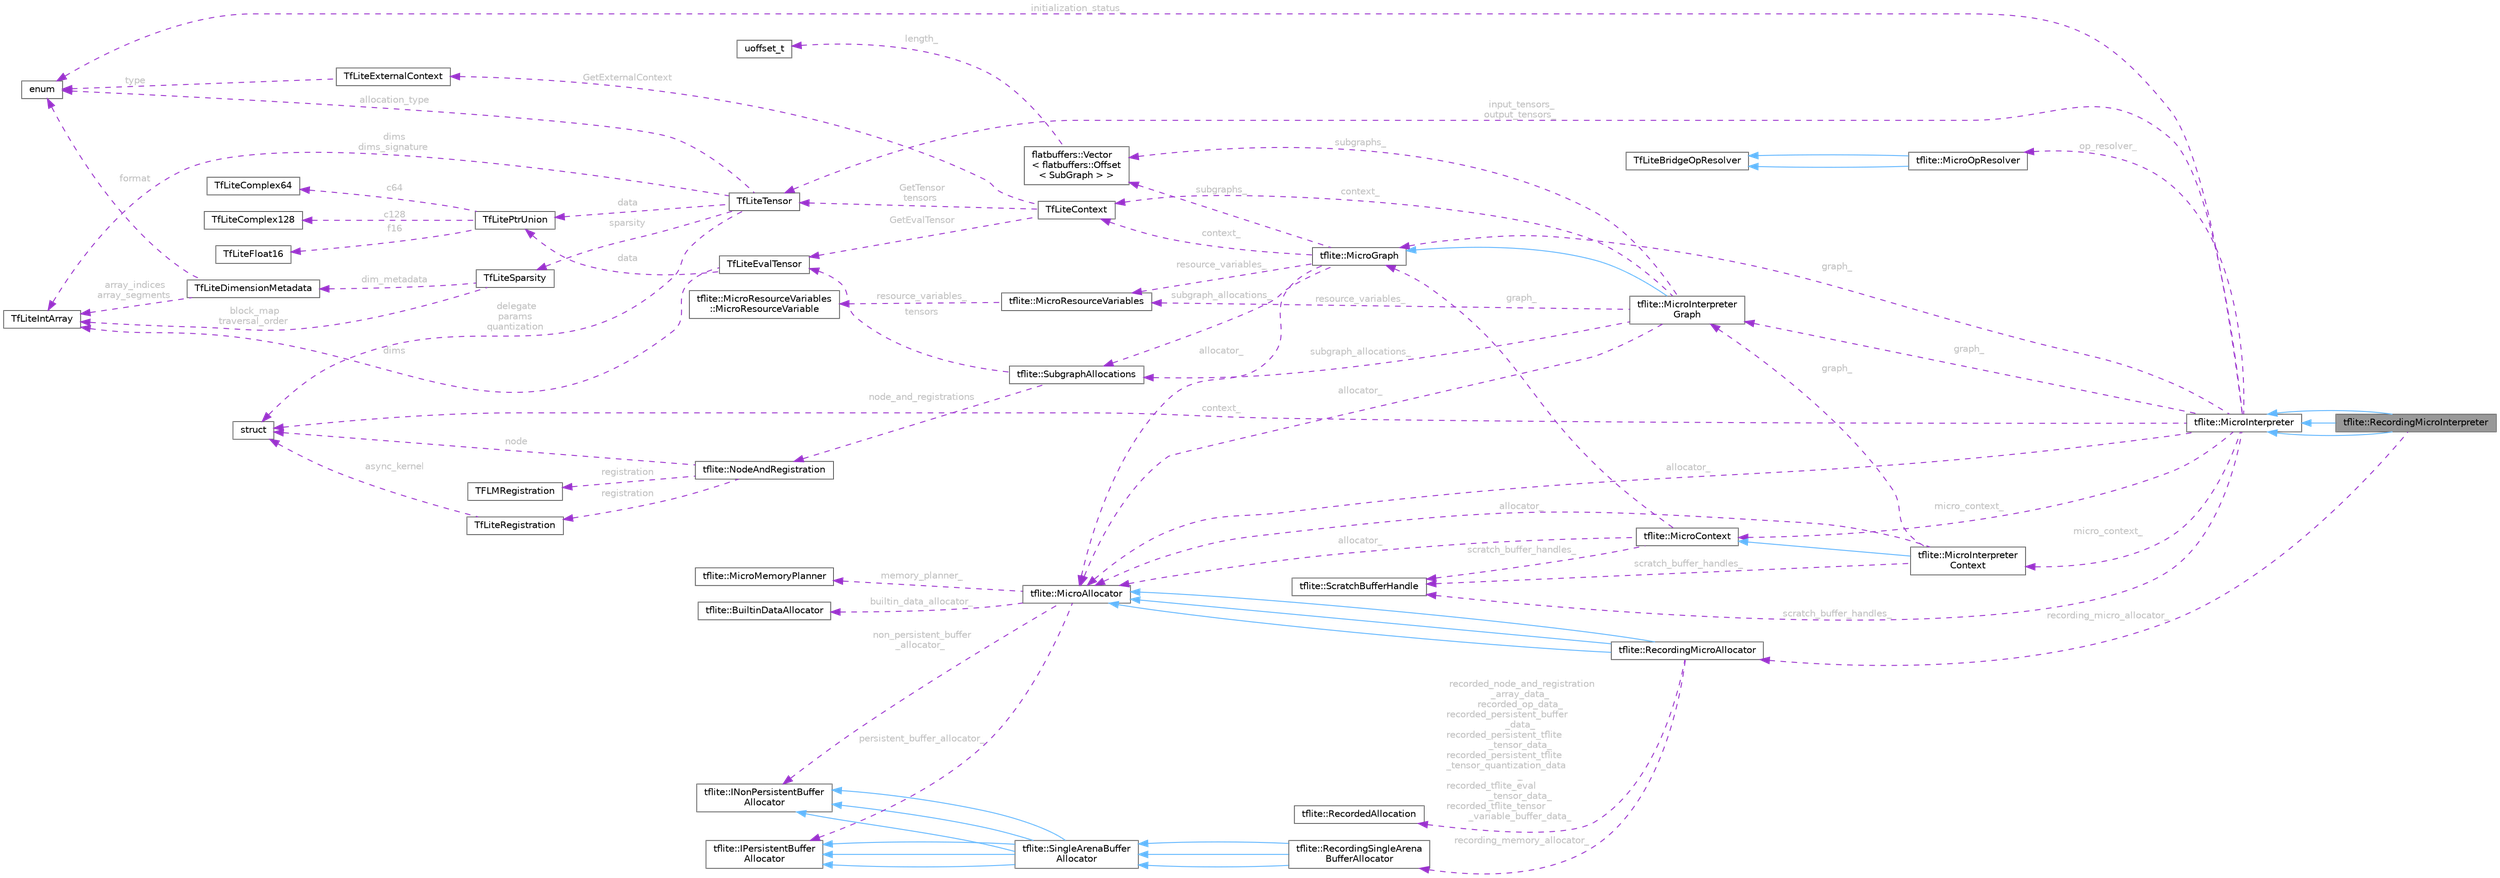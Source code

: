 digraph "tflite::RecordingMicroInterpreter"
{
 // LATEX_PDF_SIZE
  bgcolor="transparent";
  edge [fontname=Helvetica,fontsize=10,labelfontname=Helvetica,labelfontsize=10];
  node [fontname=Helvetica,fontsize=10,shape=box,height=0.2,width=0.4];
  rankdir="LR";
  Node1 [id="Node000001",label="tflite::RecordingMicroInterpreter",height=0.2,width=0.4,color="gray40", fillcolor="grey60", style="filled", fontcolor="black",tooltip=" "];
  Node2 -> Node1 [id="edge79_Node000001_Node000002",dir="back",color="steelblue1",style="solid",tooltip=" "];
  Node2 [id="Node000002",label="tflite::MicroInterpreter",height=0.2,width=0.4,color="gray40", fillcolor="white", style="filled",URL="$classtflite_1_1_micro_interpreter.html",tooltip=" "];
  Node3 -> Node2 [id="edge80_Node000002_Node000003",dir="back",color="darkorchid3",style="dashed",tooltip=" ",label=" op_resolver_",fontcolor="grey" ];
  Node3 [id="Node000003",label="tflite::MicroOpResolver",height=0.2,width=0.4,color="gray40", fillcolor="white", style="filled",URL="$classtflite_1_1_micro_op_resolver.html",tooltip=" "];
  Node4 -> Node3 [id="edge81_Node000003_Node000004",dir="back",color="steelblue1",style="solid",tooltip=" "];
  Node4 [id="Node000004",label="TfLiteBridgeOpResolver",height=0.2,width=0.4,color="gray40", fillcolor="white", style="filled",URL="$classtflite_1_1_op_resolver.html",tooltip=" "];
  Node4 -> Node3 [id="edge82_Node000003_Node000004",dir="back",color="steelblue1",style="solid",tooltip=" "];
  Node5 -> Node2 [id="edge83_Node000002_Node000005",dir="back",color="darkorchid3",style="dashed",tooltip=" ",label=" context_",fontcolor="grey" ];
  Node5 [id="Node000005",label="struct",height=0.2,width=0.4,color="gray40", fillcolor="white", style="filled",tooltip=" "];
  Node6 -> Node2 [id="edge84_Node000002_Node000006",dir="back",color="darkorchid3",style="dashed",tooltip=" ",label=" allocator_",fontcolor="grey" ];
  Node6 [id="Node000006",label="tflite::MicroAllocator",height=0.2,width=0.4,color="gray40", fillcolor="white", style="filled",URL="$classtflite_1_1_micro_allocator.html",tooltip=" "];
  Node7 -> Node6 [id="edge85_Node000006_Node000007",dir="back",color="darkorchid3",style="dashed",tooltip=" ",label=" non_persistent_buffer\l_allocator_",fontcolor="grey" ];
  Node7 [id="Node000007",label="tflite::INonPersistentBuffer\lAllocator",height=0.2,width=0.4,color="gray40", fillcolor="white", style="filled",URL="$classtflite_1_1_i_non_persistent_buffer_allocator.html",tooltip=" "];
  Node8 -> Node6 [id="edge86_Node000006_Node000008",dir="back",color="darkorchid3",style="dashed",tooltip=" ",label=" persistent_buffer_allocator_",fontcolor="grey" ];
  Node8 [id="Node000008",label="tflite::IPersistentBuffer\lAllocator",height=0.2,width=0.4,color="gray40", fillcolor="white", style="filled",URL="$classtflite_1_1_i_persistent_buffer_allocator.html",tooltip=" "];
  Node9 -> Node6 [id="edge87_Node000006_Node000009",dir="back",color="darkorchid3",style="dashed",tooltip=" ",label=" builtin_data_allocator_",fontcolor="grey" ];
  Node9 [id="Node000009",label="tflite::BuiltinDataAllocator",height=0.2,width=0.4,color="gray40", fillcolor="white", style="filled",URL="$classtflite_1_1_builtin_data_allocator.html",tooltip=" "];
  Node10 -> Node6 [id="edge88_Node000006_Node000010",dir="back",color="darkorchid3",style="dashed",tooltip=" ",label=" memory_planner_",fontcolor="grey" ];
  Node10 [id="Node000010",label="tflite::MicroMemoryPlanner",height=0.2,width=0.4,color="gray40", fillcolor="white", style="filled",URL="$classtflite_1_1_micro_memory_planner.html",tooltip=" "];
  Node11 -> Node2 [id="edge89_Node000002_Node000011",dir="back",color="darkorchid3",style="dashed",tooltip=" ",label=" graph_",fontcolor="grey" ];
  Node11 [id="Node000011",label="tflite::MicroGraph",height=0.2,width=0.4,color="gray40", fillcolor="white", style="filled",URL="$classtflite_1_1_micro_graph.html",tooltip=" "];
  Node12 -> Node11 [id="edge90_Node000011_Node000012",dir="back",color="darkorchid3",style="dashed",tooltip=" ",label=" context_",fontcolor="grey" ];
  Node12 [id="Node000012",label="TfLiteContext",height=0.2,width=0.4,color="gray40", fillcolor="white", style="filled",URL="$struct_tf_lite_context.html",tooltip=" "];
  Node13 -> Node12 [id="edge91_Node000012_Node000013",dir="back",color="darkorchid3",style="dashed",tooltip=" ",label=" GetTensor\ntensors",fontcolor="grey" ];
  Node13 [id="Node000013",label="TfLiteTensor",height=0.2,width=0.4,color="gray40", fillcolor="white", style="filled",URL="$struct_tf_lite_tensor.html",tooltip=" "];
  Node14 -> Node13 [id="edge92_Node000013_Node000014",dir="back",color="darkorchid3",style="dashed",tooltip=" ",label=" data",fontcolor="grey" ];
  Node14 [id="Node000014",label="TfLitePtrUnion",height=0.2,width=0.4,color="gray40", fillcolor="white", style="filled",URL="$union_tf_lite_ptr_union.html",tooltip=" "];
  Node15 -> Node14 [id="edge93_Node000014_Node000015",dir="back",color="darkorchid3",style="dashed",tooltip=" ",label=" f16",fontcolor="grey" ];
  Node15 [id="Node000015",label="TfLiteFloat16",height=0.2,width=0.4,color="gray40", fillcolor="white", style="filled",URL="$struct_tf_lite_float16.html",tooltip="Half precision data type compatible with the C99 definition."];
  Node16 -> Node14 [id="edge94_Node000014_Node000016",dir="back",color="darkorchid3",style="dashed",tooltip=" ",label=" c64",fontcolor="grey" ];
  Node16 [id="Node000016",label="TfLiteComplex64",height=0.2,width=0.4,color="gray40", fillcolor="white", style="filled",URL="$struct_tf_lite_complex64.html",tooltip="Single-precision complex data type compatible with the C99 definition."];
  Node17 -> Node14 [id="edge95_Node000014_Node000017",dir="back",color="darkorchid3",style="dashed",tooltip=" ",label=" c128",fontcolor="grey" ];
  Node17 [id="Node000017",label="TfLiteComplex128",height=0.2,width=0.4,color="gray40", fillcolor="white", style="filled",URL="$struct_tf_lite_complex128.html",tooltip="Double-precision complex data type compatible with the C99 definition."];
  Node18 -> Node13 [id="edge96_Node000013_Node000018",dir="back",color="darkorchid3",style="dashed",tooltip=" ",label=" dims\ndims_signature",fontcolor="grey" ];
  Node18 [id="Node000018",label="TfLiteIntArray",height=0.2,width=0.4,color="gray40", fillcolor="white", style="filled",URL="$struct_tf_lite_int_array.html",tooltip=" "];
  Node5 -> Node13 [id="edge97_Node000013_Node000005",dir="back",color="darkorchid3",style="dashed",tooltip=" ",label=" delegate\nparams\nquantization",fontcolor="grey" ];
  Node19 -> Node13 [id="edge98_Node000013_Node000019",dir="back",color="darkorchid3",style="dashed",tooltip=" ",label=" allocation_type",fontcolor="grey" ];
  Node19 [id="Node000019",label="enum",height=0.2,width=0.4,color="gray40", fillcolor="white", style="filled",tooltip=" "];
  Node20 -> Node13 [id="edge99_Node000013_Node000020",dir="back",color="darkorchid3",style="dashed",tooltip=" ",label=" sparsity",fontcolor="grey" ];
  Node20 [id="Node000020",label="TfLiteSparsity",height=0.2,width=0.4,color="gray40", fillcolor="white", style="filled",URL="$struct_tf_lite_sparsity.html",tooltip=" "];
  Node18 -> Node20 [id="edge100_Node000020_Node000018",dir="back",color="darkorchid3",style="dashed",tooltip=" ",label=" block_map\ntraversal_order",fontcolor="grey" ];
  Node21 -> Node20 [id="edge101_Node000020_Node000021",dir="back",color="darkorchid3",style="dashed",tooltip=" ",label=" dim_metadata",fontcolor="grey" ];
  Node21 [id="Node000021",label="TfLiteDimensionMetadata",height=0.2,width=0.4,color="gray40", fillcolor="white", style="filled",URL="$struct_tf_lite_dimension_metadata.html",tooltip="Metadata to encode each dimension in a sparse tensor."];
  Node19 -> Node21 [id="edge102_Node000021_Node000019",dir="back",color="darkorchid3",style="dashed",tooltip=" ",label=" format",fontcolor="grey" ];
  Node18 -> Node21 [id="edge103_Node000021_Node000018",dir="back",color="darkorchid3",style="dashed",tooltip=" ",label=" array_indices\narray_segments",fontcolor="grey" ];
  Node22 -> Node12 [id="edge104_Node000012_Node000022",dir="back",color="darkorchid3",style="dashed",tooltip=" ",label=" GetExternalContext",fontcolor="grey" ];
  Node22 [id="Node000022",label="TfLiteExternalContext",height=0.2,width=0.4,color="gray40", fillcolor="white", style="filled",URL="$struct_tf_lite_external_context.html",tooltip=" "];
  Node19 -> Node22 [id="edge105_Node000022_Node000019",dir="back",color="darkorchid3",style="dashed",tooltip=" ",label=" type",fontcolor="grey" ];
  Node23 -> Node12 [id="edge106_Node000012_Node000023",dir="back",color="darkorchid3",style="dashed",tooltip=" ",label=" GetEvalTensor",fontcolor="grey" ];
  Node23 [id="Node000023",label="TfLiteEvalTensor",height=0.2,width=0.4,color="gray40", fillcolor="white", style="filled",URL="$struct_tf_lite_eval_tensor.html",tooltip=" "];
  Node14 -> Node23 [id="edge107_Node000023_Node000014",dir="back",color="darkorchid3",style="dashed",tooltip=" ",label=" data",fontcolor="grey" ];
  Node18 -> Node23 [id="edge108_Node000023_Node000018",dir="back",color="darkorchid3",style="dashed",tooltip=" ",label=" dims",fontcolor="grey" ];
  Node6 -> Node11 [id="edge109_Node000011_Node000006",dir="back",color="darkorchid3",style="dashed",tooltip=" ",label=" allocator_",fontcolor="grey" ];
  Node24 -> Node11 [id="edge110_Node000011_Node000024",dir="back",color="darkorchid3",style="dashed",tooltip=" ",label=" subgraph_allocations_",fontcolor="grey" ];
  Node24 [id="Node000024",label="tflite::SubgraphAllocations",height=0.2,width=0.4,color="gray40", fillcolor="white", style="filled",URL="$structtflite_1_1_subgraph_allocations.html",tooltip=" "];
  Node25 -> Node24 [id="edge111_Node000024_Node000025",dir="back",color="darkorchid3",style="dashed",tooltip=" ",label=" node_and_registrations",fontcolor="grey" ];
  Node25 [id="Node000025",label="tflite::NodeAndRegistration",height=0.2,width=0.4,color="gray40", fillcolor="white", style="filled",URL="$structtflite_1_1_node_and_registration.html",tooltip=" "];
  Node5 -> Node25 [id="edge112_Node000025_Node000005",dir="back",color="darkorchid3",style="dashed",tooltip=" ",label=" node",fontcolor="grey" ];
  Node26 -> Node25 [id="edge113_Node000025_Node000026",dir="back",color="darkorchid3",style="dashed",tooltip=" ",label=" registration",fontcolor="grey" ];
  Node26 [id="Node000026",label="TfLiteRegistration",height=0.2,width=0.4,color="gray40", fillcolor="white", style="filled",URL="$struct_tf_lite_registration.html",tooltip=" "];
  Node5 -> Node26 [id="edge114_Node000026_Node000005",dir="back",color="darkorchid3",style="dashed",tooltip=" ",label=" async_kernel",fontcolor="grey" ];
  Node27 -> Node25 [id="edge115_Node000025_Node000027",dir="back",color="darkorchid3",style="dashed",tooltip=" ",label=" registration",fontcolor="grey" ];
  Node27 [id="Node000027",label="TFLMRegistration",height=0.2,width=0.4,color="gray40", fillcolor="white", style="filled",URL="$struct_t_f_l_m_registration.html",tooltip=" "];
  Node23 -> Node24 [id="edge116_Node000024_Node000023",dir="back",color="darkorchid3",style="dashed",tooltip=" ",label=" tensors",fontcolor="grey" ];
  Node28 -> Node11 [id="edge117_Node000011_Node000028",dir="back",color="darkorchid3",style="dashed",tooltip=" ",label=" resource_variables_",fontcolor="grey" ];
  Node28 [id="Node000028",label="tflite::MicroResourceVariables",height=0.2,width=0.4,color="gray40", fillcolor="white", style="filled",URL="$classtflite_1_1_micro_resource_variables.html",tooltip=" "];
  Node29 -> Node28 [id="edge118_Node000028_Node000029",dir="back",color="darkorchid3",style="dashed",tooltip=" ",label=" resource_variables_",fontcolor="grey" ];
  Node29 [id="Node000029",label="tflite::MicroResourceVariables\l::MicroResourceVariable",height=0.2,width=0.4,color="gray40", fillcolor="white", style="filled",URL="$structtflite_1_1_micro_resource_variables_1_1_micro_resource_variable.html",tooltip=" "];
  Node30 -> Node11 [id="edge119_Node000011_Node000030",dir="back",color="darkorchid3",style="dashed",tooltip=" ",label=" subgraphs_",fontcolor="grey" ];
  Node30 [id="Node000030",label="flatbuffers::Vector\l\< flatbuffers::Offset\l\< SubGraph \> \>",height=0.2,width=0.4,color="gray40", fillcolor="white", style="filled",URL="$classflatbuffers_1_1_vector.html",tooltip=" "];
  Node31 -> Node30 [id="edge120_Node000030_Node000031",dir="back",color="darkorchid3",style="dashed",tooltip=" ",label=" length_",fontcolor="grey" ];
  Node31 [id="Node000031",label="uoffset_t",height=0.2,width=0.4,color="gray40", fillcolor="white", style="filled",tooltip=" "];
  Node32 -> Node2 [id="edge121_Node000002_Node000032",dir="back",color="darkorchid3",style="dashed",tooltip=" ",label=" graph_",fontcolor="grey" ];
  Node32 [id="Node000032",label="tflite::MicroInterpreter\lGraph",height=0.2,width=0.4,color="gray40", fillcolor="white", style="filled",URL="$classtflite_1_1_micro_interpreter_graph.html",tooltip=" "];
  Node11 -> Node32 [id="edge122_Node000032_Node000011",dir="back",color="steelblue1",style="solid",tooltip=" "];
  Node12 -> Node32 [id="edge123_Node000032_Node000012",dir="back",color="darkorchid3",style="dashed",tooltip=" ",label=" context_",fontcolor="grey" ];
  Node6 -> Node32 [id="edge124_Node000032_Node000006",dir="back",color="darkorchid3",style="dashed",tooltip=" ",label=" allocator_",fontcolor="grey" ];
  Node24 -> Node32 [id="edge125_Node000032_Node000024",dir="back",color="darkorchid3",style="dashed",tooltip=" ",label=" subgraph_allocations_",fontcolor="grey" ];
  Node28 -> Node32 [id="edge126_Node000032_Node000028",dir="back",color="darkorchid3",style="dashed",tooltip=" ",label=" resource_variables_",fontcolor="grey" ];
  Node30 -> Node32 [id="edge127_Node000032_Node000030",dir="back",color="darkorchid3",style="dashed",tooltip=" ",label=" subgraphs_",fontcolor="grey" ];
  Node19 -> Node2 [id="edge128_Node000002_Node000019",dir="back",color="darkorchid3",style="dashed",tooltip=" ",label=" initialization_status_",fontcolor="grey" ];
  Node33 -> Node2 [id="edge129_Node000002_Node000033",dir="back",color="darkorchid3",style="dashed",tooltip=" ",label=" scratch_buffer_handles_",fontcolor="grey" ];
  Node33 [id="Node000033",label="tflite::ScratchBufferHandle",height=0.2,width=0.4,color="gray40", fillcolor="white", style="filled",URL="$structtflite_1_1_scratch_buffer_handle.html",tooltip=" "];
  Node13 -> Node2 [id="edge130_Node000002_Node000013",dir="back",color="darkorchid3",style="dashed",tooltip=" ",label=" input_tensors_\noutput_tensors_",fontcolor="grey" ];
  Node34 -> Node2 [id="edge131_Node000002_Node000034",dir="back",color="darkorchid3",style="dashed",tooltip=" ",label=" micro_context_",fontcolor="grey" ];
  Node34 [id="Node000034",label="tflite::MicroContext",height=0.2,width=0.4,color="gray40", fillcolor="white", style="filled",URL="$classtflite_1_1_micro_context.html",tooltip=" "];
  Node6 -> Node34 [id="edge132_Node000034_Node000006",dir="back",color="darkorchid3",style="dashed",tooltip=" ",label=" allocator_",fontcolor="grey" ];
  Node11 -> Node34 [id="edge133_Node000034_Node000011",dir="back",color="darkorchid3",style="dashed",tooltip=" ",label=" graph_",fontcolor="grey" ];
  Node33 -> Node34 [id="edge134_Node000034_Node000033",dir="back",color="darkorchid3",style="dashed",tooltip=" ",label=" scratch_buffer_handles_",fontcolor="grey" ];
  Node35 -> Node2 [id="edge135_Node000002_Node000035",dir="back",color="darkorchid3",style="dashed",tooltip=" ",label=" micro_context_",fontcolor="grey" ];
  Node35 [id="Node000035",label="tflite::MicroInterpreter\lContext",height=0.2,width=0.4,color="gray40", fillcolor="white", style="filled",URL="$classtflite_1_1_micro_interpreter_context.html",tooltip=" "];
  Node34 -> Node35 [id="edge136_Node000035_Node000034",dir="back",color="steelblue1",style="solid",tooltip=" "];
  Node6 -> Node35 [id="edge137_Node000035_Node000006",dir="back",color="darkorchid3",style="dashed",tooltip=" ",label=" allocator_",fontcolor="grey" ];
  Node32 -> Node35 [id="edge138_Node000035_Node000032",dir="back",color="darkorchid3",style="dashed",tooltip=" ",label=" graph_",fontcolor="grey" ];
  Node33 -> Node35 [id="edge139_Node000035_Node000033",dir="back",color="darkorchid3",style="dashed",tooltip=" ",label=" scratch_buffer_handles_",fontcolor="grey" ];
  Node2 -> Node1 [id="edge140_Node000001_Node000002",dir="back",color="steelblue1",style="solid",tooltip=" "];
  Node2 -> Node1 [id="edge141_Node000001_Node000002",dir="back",color="steelblue1",style="solid",tooltip=" "];
  Node36 -> Node1 [id="edge142_Node000001_Node000036",dir="back",color="darkorchid3",style="dashed",tooltip=" ",label=" recording_micro_allocator_",fontcolor="grey" ];
  Node36 [id="Node000036",label="tflite::RecordingMicroAllocator",height=0.2,width=0.4,color="gray40", fillcolor="white", style="filled",URL="$classtflite_1_1_recording_micro_allocator.html",tooltip=" "];
  Node6 -> Node36 [id="edge143_Node000036_Node000006",dir="back",color="steelblue1",style="solid",tooltip=" "];
  Node6 -> Node36 [id="edge144_Node000036_Node000006",dir="back",color="steelblue1",style="solid",tooltip=" "];
  Node6 -> Node36 [id="edge145_Node000036_Node000006",dir="back",color="steelblue1",style="solid",tooltip=" "];
  Node37 -> Node36 [id="edge146_Node000036_Node000037",dir="back",color="darkorchid3",style="dashed",tooltip=" ",label=" recording_memory_allocator_",fontcolor="grey" ];
  Node37 [id="Node000037",label="tflite::RecordingSingleArena\lBufferAllocator",height=0.2,width=0.4,color="gray40", fillcolor="white", style="filled",URL="$classtflite_1_1_recording_single_arena_buffer_allocator.html",tooltip=" "];
  Node38 -> Node37 [id="edge147_Node000037_Node000038",dir="back",color="steelblue1",style="solid",tooltip=" "];
  Node38 [id="Node000038",label="tflite::SingleArenaBuffer\lAllocator",height=0.2,width=0.4,color="gray40", fillcolor="white", style="filled",URL="$classtflite_1_1_single_arena_buffer_allocator.html",tooltip=" "];
  Node7 -> Node38 [id="edge148_Node000038_Node000007",dir="back",color="steelblue1",style="solid",tooltip=" "];
  Node8 -> Node38 [id="edge149_Node000038_Node000008",dir="back",color="steelblue1",style="solid",tooltip=" "];
  Node7 -> Node38 [id="edge150_Node000038_Node000007",dir="back",color="steelblue1",style="solid",tooltip=" "];
  Node8 -> Node38 [id="edge151_Node000038_Node000008",dir="back",color="steelblue1",style="solid",tooltip=" "];
  Node7 -> Node38 [id="edge152_Node000038_Node000007",dir="back",color="steelblue1",style="solid",tooltip=" "];
  Node8 -> Node38 [id="edge153_Node000038_Node000008",dir="back",color="steelblue1",style="solid",tooltip=" "];
  Node38 -> Node37 [id="edge154_Node000037_Node000038",dir="back",color="steelblue1",style="solid",tooltip=" "];
  Node38 -> Node37 [id="edge155_Node000037_Node000038",dir="back",color="steelblue1",style="solid",tooltip=" "];
  Node39 -> Node36 [id="edge156_Node000036_Node000039",dir="back",color="darkorchid3",style="dashed",tooltip=" ",label=" recorded_node_and_registration\l_array_data_\nrecorded_op_data_\nrecorded_persistent_buffer\l_data_\nrecorded_persistent_tflite\l_tensor_data_\nrecorded_persistent_tflite\l_tensor_quantization_data\l_\nrecorded_tflite_eval\l_tensor_data_\nrecorded_tflite_tensor\l_variable_buffer_data_",fontcolor="grey" ];
  Node39 [id="Node000039",label="tflite::RecordedAllocation",height=0.2,width=0.4,color="gray40", fillcolor="white", style="filled",URL="$structtflite_1_1_recorded_allocation.html",tooltip=" "];
}
